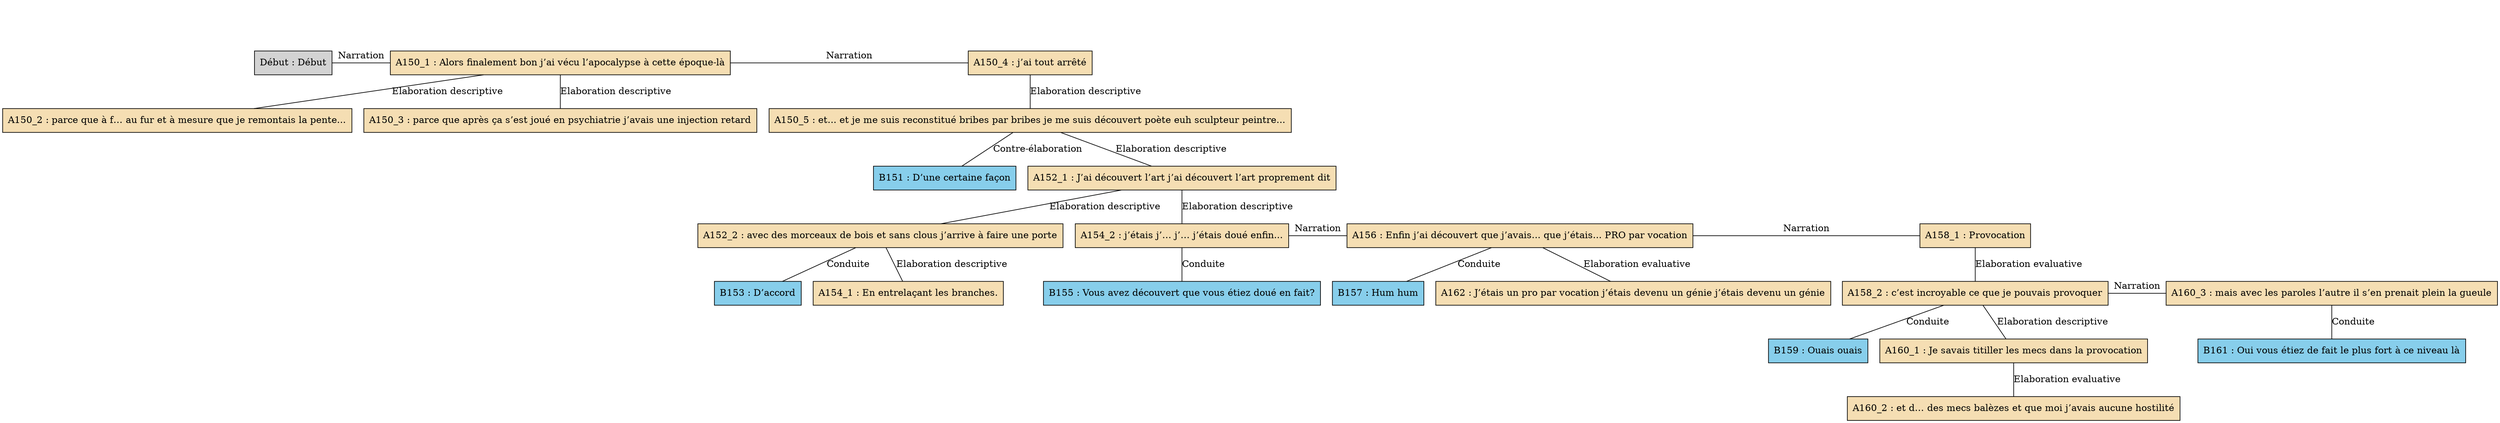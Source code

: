 digraph "Provocation_-_C09" {
	node [shape=box style=filled]
	newrank=true
	zero [style=invis]
	"Début" [label="Début : Début"]
	A150_1 [label="A150_1 : Alors finalement bon j’ai vécu l’apocalypse à cette époque-là" fillcolor=wheat]
	A150_2 [label="A150_2 : parce que à f… au fur et à mesure que je remontais la pente..." fillcolor=wheat]
	A150_3 [label="A150_3 : parce que après ça s’est joué en psychiatrie j’avais une injection retard" fillcolor=wheat]
	A150_4 [label="A150_4 : j’ai tout arrêté" fillcolor=wheat]
	A150_5 [label="A150_5 : et... et je me suis reconstitué bribes par bribes je me suis découvert poète euh sculpteur peintre..." fillcolor=wheat]
	B151 [label="B151 : D’une certaine façon" fillcolor=skyblue]
	A152_1 [label="A152_1 : J’ai découvert l’art j’ai découvert l’art proprement dit" fillcolor=wheat]
	A152_2 [label="A152_2 : avec des morceaux de bois et sans clous j’arrive à faire une porte" fillcolor=wheat]
	B153 [label="B153 : D’accord" fillcolor=skyblue]
	A154_1 [label="A154_1 : En entrelaçant les branches." fillcolor=wheat]
	A154_2 [label="A154_2 : j’étais j’… j’… j’étais doué enfin..." fillcolor=wheat]
	B155 [label="B155 : Vous avez découvert que vous étiez doué en fait?" fillcolor=skyblue]
	A156 [label="A156 : Enfin j’ai découvert que j’avais... que j’étais... PRO par vocation" fillcolor=wheat]
	B157 [label="B157 : Hum hum" fillcolor=skyblue]
	A158_1 [label="A158_1 : Provocation" fillcolor=wheat]
	A158_2 [label="A158_2 : c’est incroyable ce que je pouvais provoquer" fillcolor=wheat]
	B159 [label="B159 : Ouais ouais" fillcolor=skyblue]
	A160_1 [label="A160_1 : Je savais titiller les mecs dans la provocation" fillcolor=wheat]
	A160_2 [label="A160_2 : et d… des mecs balèzes et que moi j’avais aucune hostilité" fillcolor=wheat]
	A160_3 [label="A160_3 : mais avec les paroles l’autre il s’en prenait plein la gueule" fillcolor=wheat]
	B161 [label="B161 : Oui vous étiez de fait le plus fort à ce niveau là" fillcolor=skyblue]
	A162 [label="A162 : J’étais un pro par vocation j’étais devenu un génie j’étais devenu un génie" fillcolor=wheat]
	zero -> "Début" [label="" style=invis]
	zero -> A150_1 [style=invis weight=1]
	"Début" -> A150_1 [label=Narration constraint=false dir=none]
	A150_1 -> A150_2 [label="Elaboration descriptive" dir=none weight=2]
	A150_1 -> A150_3 [label="Elaboration descriptive" dir=none weight=2]
	zero -> A150_4 [style=invis weight=1]
	A150_1 -> A150_4 [label=Narration constraint=false dir=none]
	A150_4 -> A150_5 [label="Elaboration descriptive" dir=none weight=2]
	A150_5 -> B151 [label="Contre-élaboration" dir=none weight=2]
	A150_5 -> A152_1 [label="Elaboration descriptive" dir=none weight=2]
	A152_1 -> A152_2 [label="Elaboration descriptive" dir=none weight=2]
	A152_2 -> B153 [label=Conduite dir=none weight=2]
	A152_2 -> A154_1 [label="Elaboration descriptive" dir=none weight=2]
	A152_1 -> A154_2 [label="Elaboration descriptive" dir=none weight=2]
	A154_2 -> B155 [label=Conduite dir=none weight=2]
	A152_1 -> A156 [style=invis weight=1]
	A154_2 -> A156 [label=Narration constraint=false dir=none]
	A156 -> B157 [label=Conduite dir=none weight=2]
	A152_1 -> A158_1 [style=invis weight=1]
	A156 -> A158_1 [label=Narration constraint=false dir=none]
	A158_1 -> A158_2 [label="Elaboration evaluative" dir=none weight=2]
	A158_2 -> A160_1 [label="Elaboration descriptive" dir=none weight=2]
	A160_1 -> A160_2 [label="Elaboration evaluative" dir=none weight=2]
	A158_1 -> A160_3 [style=invis weight=1]
	A158_2 -> A160_3 [label=Narration constraint=false dir=none]
	A158_2 -> B159 [label=Conduite dir=none weight=2]
	A156 -> A162 [label="Elaboration evaluative" dir=none weight=2]
	A160_3 -> B161 [label=Conduite dir=none weight=2]
}

